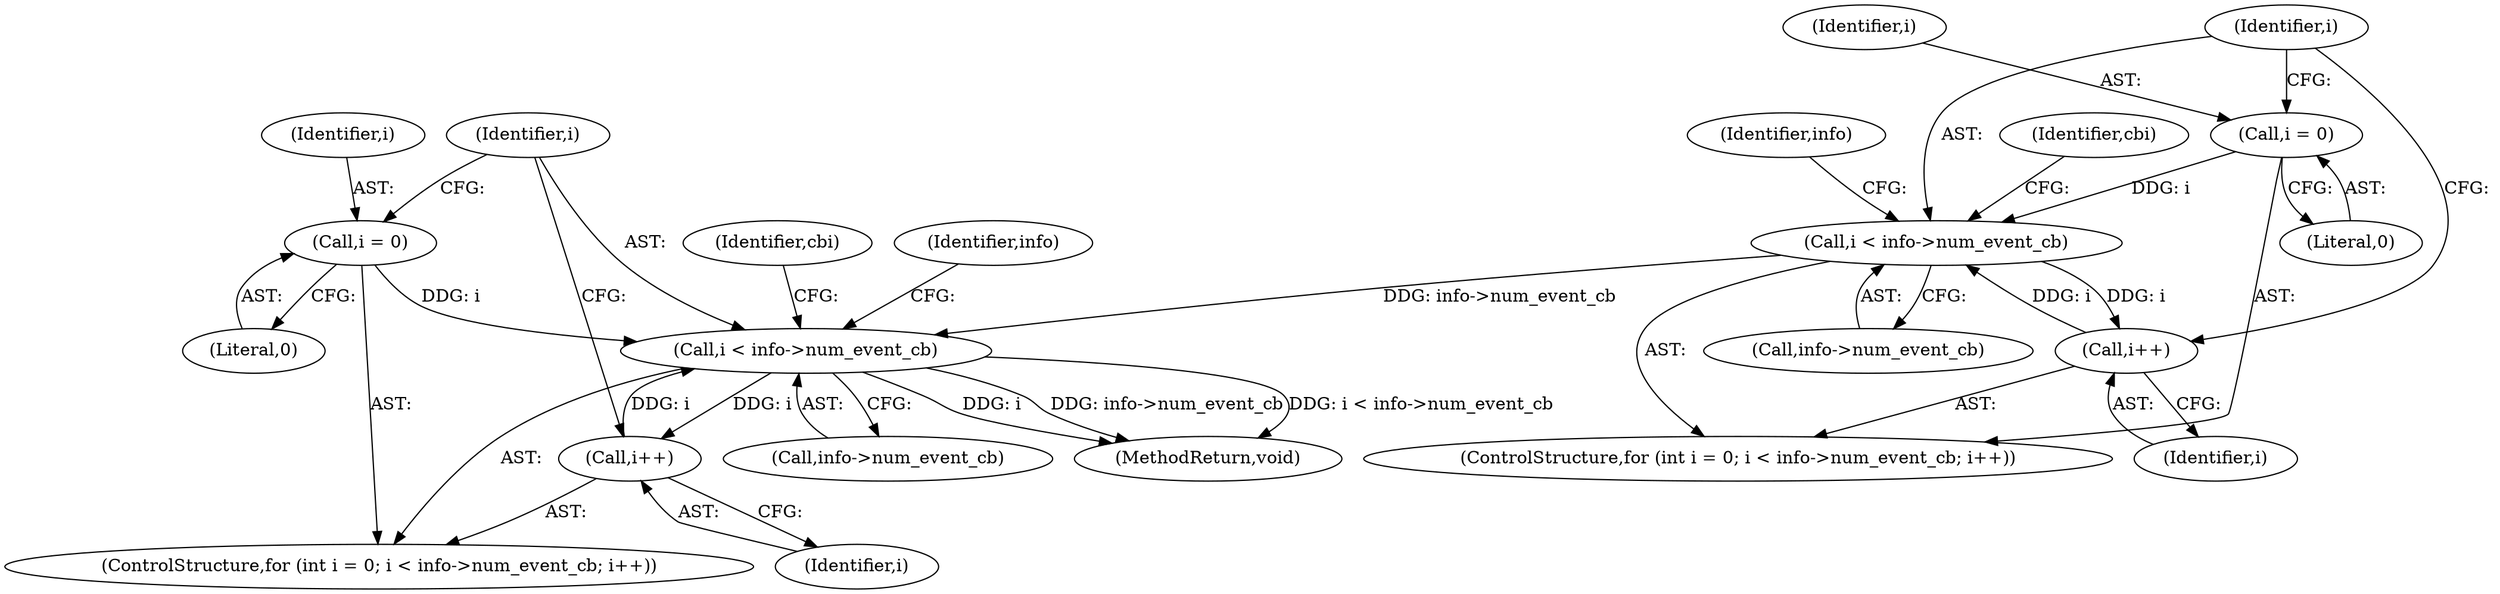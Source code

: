 digraph "0_Android_2c5a4fac8bc8198f6a2635ede776f8de40a0c3e1@pointer" {
"1000290" [label="(Call,i < info->num_event_cb)"];
"1000295" [label="(Call,i++)"];
"1000290" [label="(Call,i < info->num_event_cb)"];
"1000287" [label="(Call,i = 0)"];
"1000188" [label="(Call,i < info->num_event_cb)"];
"1000185" [label="(Call,i = 0)"];
"1000193" [label="(Call,i++)"];
"1000288" [label="(Identifier,i)"];
"1000300" [label="(Identifier,cbi)"];
"1000289" [label="(Literal,0)"];
"1000287" [label="(Call,i = 0)"];
"1000285" [label="(ControlStructure,for (int i = 0; i < info->num_event_cb; i++))"];
"1000321" [label="(Identifier,info)"];
"1000292" [label="(Call,info->num_event_cb)"];
"1000188" [label="(Call,i < info->num_event_cb)"];
"1000186" [label="(Identifier,i)"];
"1000291" [label="(Identifier,i)"];
"1000295" [label="(Call,i++)"];
"1000183" [label="(ControlStructure,for (int i = 0; i < info->num_event_cb; i++))"];
"1000194" [label="(Identifier,i)"];
"1000190" [label="(Call,info->num_event_cb)"];
"1000189" [label="(Identifier,i)"];
"1000198" [label="(Identifier,cbi)"];
"1000187" [label="(Literal,0)"];
"1000185" [label="(Call,i = 0)"];
"1000296" [label="(Identifier,i)"];
"1000290" [label="(Call,i < info->num_event_cb)"];
"1000193" [label="(Call,i++)"];
"1000223" [label="(Identifier,info)"];
"1000325" [label="(MethodReturn,void)"];
"1000290" -> "1000285"  [label="AST: "];
"1000290" -> "1000292"  [label="CFG: "];
"1000291" -> "1000290"  [label="AST: "];
"1000292" -> "1000290"  [label="AST: "];
"1000300" -> "1000290"  [label="CFG: "];
"1000321" -> "1000290"  [label="CFG: "];
"1000290" -> "1000325"  [label="DDG: i"];
"1000290" -> "1000325"  [label="DDG: info->num_event_cb"];
"1000290" -> "1000325"  [label="DDG: i < info->num_event_cb"];
"1000295" -> "1000290"  [label="DDG: i"];
"1000287" -> "1000290"  [label="DDG: i"];
"1000188" -> "1000290"  [label="DDG: info->num_event_cb"];
"1000290" -> "1000295"  [label="DDG: i"];
"1000295" -> "1000285"  [label="AST: "];
"1000295" -> "1000296"  [label="CFG: "];
"1000296" -> "1000295"  [label="AST: "];
"1000291" -> "1000295"  [label="CFG: "];
"1000287" -> "1000285"  [label="AST: "];
"1000287" -> "1000289"  [label="CFG: "];
"1000288" -> "1000287"  [label="AST: "];
"1000289" -> "1000287"  [label="AST: "];
"1000291" -> "1000287"  [label="CFG: "];
"1000188" -> "1000183"  [label="AST: "];
"1000188" -> "1000190"  [label="CFG: "];
"1000189" -> "1000188"  [label="AST: "];
"1000190" -> "1000188"  [label="AST: "];
"1000198" -> "1000188"  [label="CFG: "];
"1000223" -> "1000188"  [label="CFG: "];
"1000185" -> "1000188"  [label="DDG: i"];
"1000193" -> "1000188"  [label="DDG: i"];
"1000188" -> "1000193"  [label="DDG: i"];
"1000185" -> "1000183"  [label="AST: "];
"1000185" -> "1000187"  [label="CFG: "];
"1000186" -> "1000185"  [label="AST: "];
"1000187" -> "1000185"  [label="AST: "];
"1000189" -> "1000185"  [label="CFG: "];
"1000193" -> "1000183"  [label="AST: "];
"1000193" -> "1000194"  [label="CFG: "];
"1000194" -> "1000193"  [label="AST: "];
"1000189" -> "1000193"  [label="CFG: "];
}
